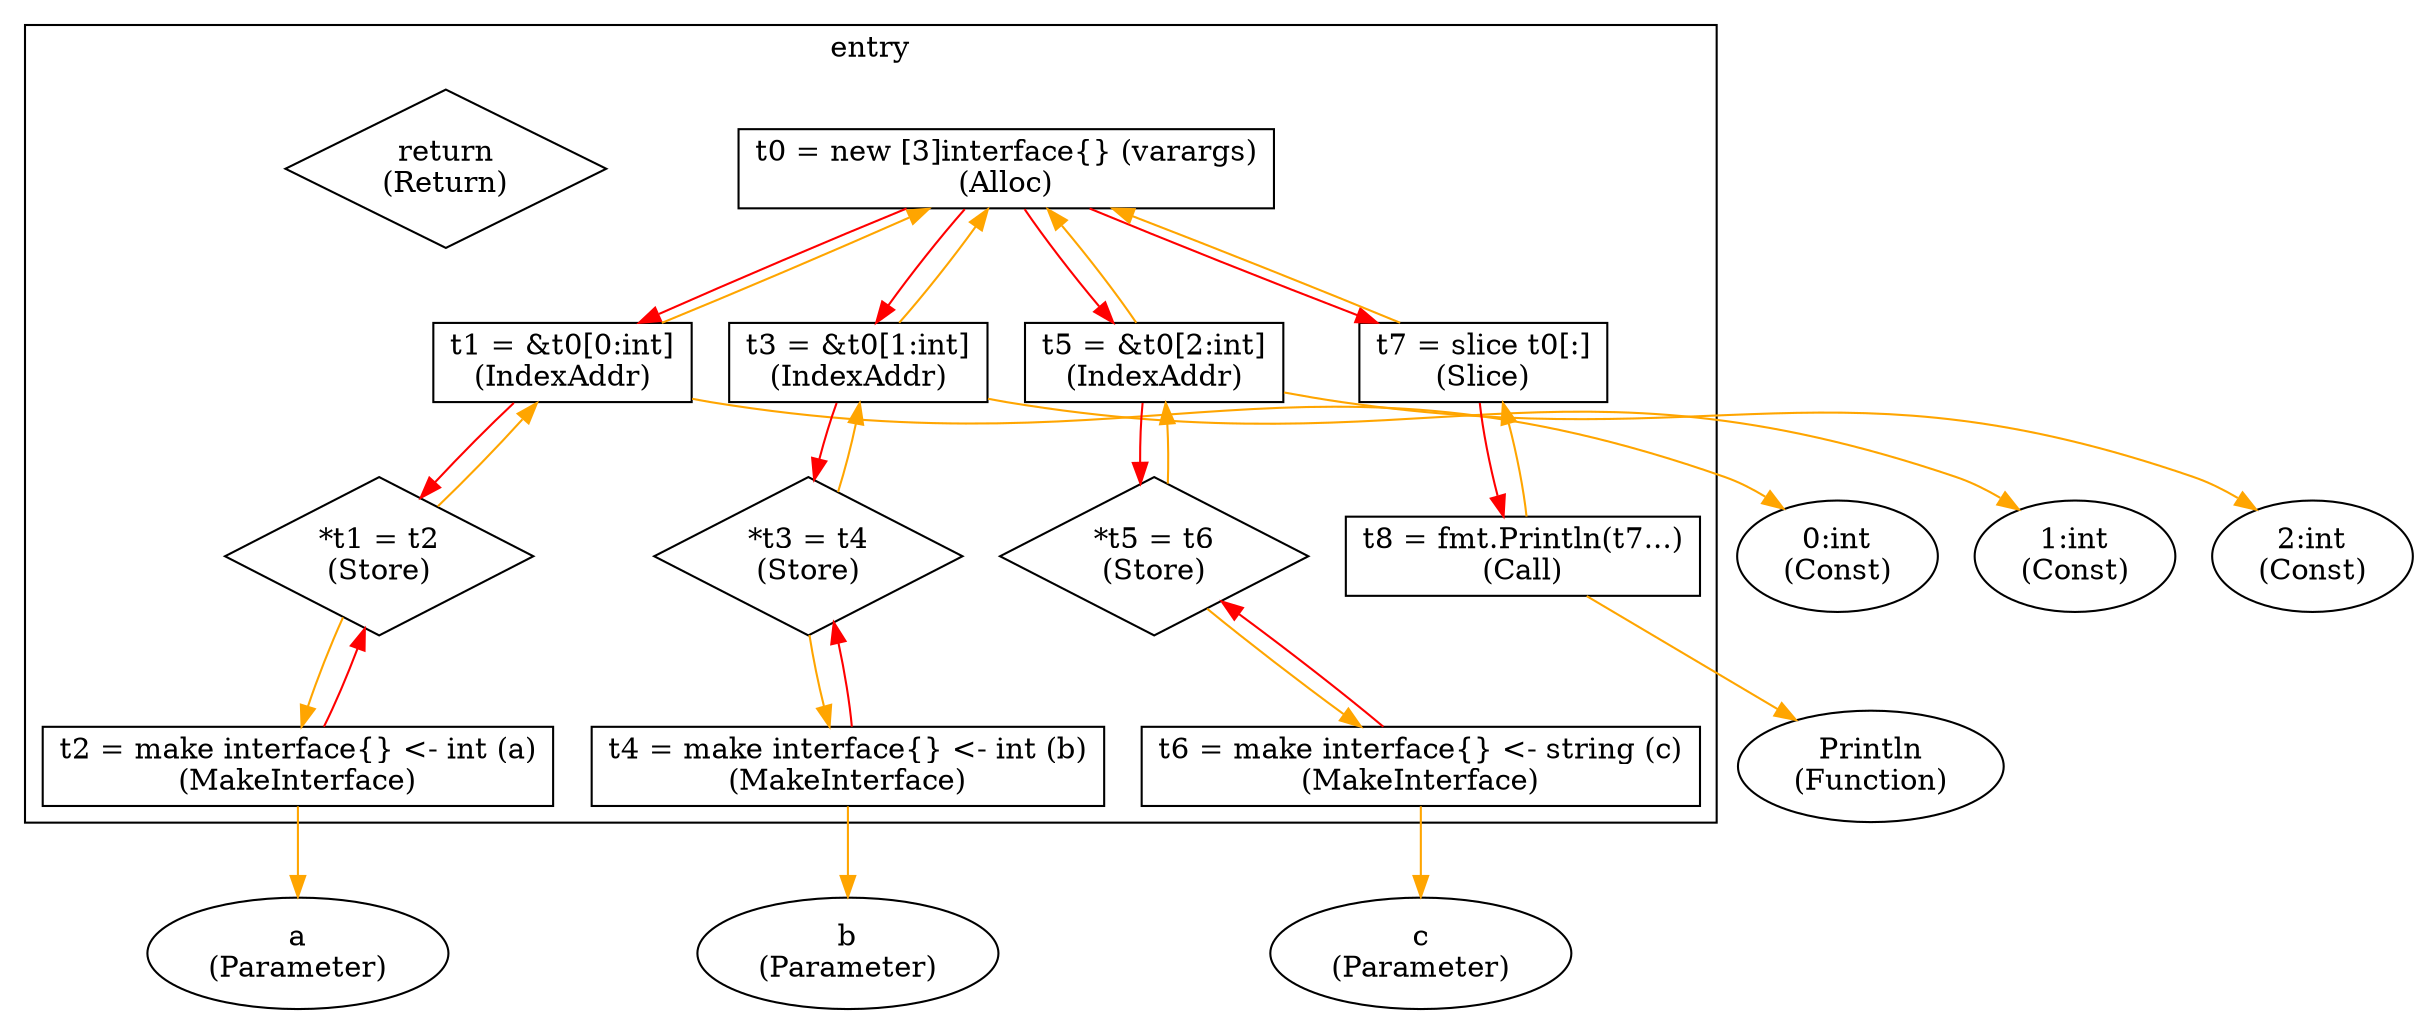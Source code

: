 digraph {
	subgraph cluster_0 {
		color=black;
		label="entry";
		"t0 = new [3]interface{} (varargs)\n(Alloc)" [shape=rectangle];
		"t1 = &t0[0:int]\n(IndexAddr)" [shape=rectangle];
		"t2 = make interface{} <- int (a)\n(MakeInterface)" [shape=rectangle];
		"*t1 = t2\n(Store)" [shape=diamond];
		"t3 = &t0[1:int]\n(IndexAddr)" [shape=rectangle];
		"t4 = make interface{} <- int (b)\n(MakeInterface)" [shape=rectangle];
		"*t3 = t4\n(Store)" [shape=diamond];
		"t5 = &t0[2:int]\n(IndexAddr)" [shape=rectangle];
		"t6 = make interface{} <- string (c)\n(MakeInterface)" [shape=rectangle];
		"*t5 = t6\n(Store)" [shape=diamond];
		"t7 = slice t0[:]\n(Slice)" [shape=rectangle];
		"t8 = fmt.Println(t7...)\n(Call)" [shape=rectangle];
		"return\n(Return)" [shape=diamond];
	}
	"t0 = new [3]interface{} (varargs)\n(Alloc)" -> "t1 = &t0[0:int]\n(IndexAddr)" [color=red];
	"t0 = new [3]interface{} (varargs)\n(Alloc)" -> "t3 = &t0[1:int]\n(IndexAddr)" [color=red];
	"t0 = new [3]interface{} (varargs)\n(Alloc)" -> "t5 = &t0[2:int]\n(IndexAddr)" [color=red];
	"t0 = new [3]interface{} (varargs)\n(Alloc)" -> "t7 = slice t0[:]\n(Slice)" [color=red];
	"t1 = &t0[0:int]\n(IndexAddr)" -> "*t1 = t2\n(Store)" [color=red];
	"t1 = &t0[0:int]\n(IndexAddr)" -> "t0 = new [3]interface{} (varargs)\n(Alloc)" [color=orange];
	"t1 = &t0[0:int]\n(IndexAddr)" -> "0:int\n(Const)" [color=orange];
	"t2 = make interface{} <- int (a)\n(MakeInterface)" -> "*t1 = t2\n(Store)" [color=red];
	"t2 = make interface{} <- int (a)\n(MakeInterface)" -> "a\n(Parameter)" [color=orange];
	"*t1 = t2\n(Store)" -> "t1 = &t0[0:int]\n(IndexAddr)" [color=orange];
	"*t1 = t2\n(Store)" -> "t2 = make interface{} <- int (a)\n(MakeInterface)" [color=orange];
	"t3 = &t0[1:int]\n(IndexAddr)" -> "*t3 = t4\n(Store)" [color=red];
	"t3 = &t0[1:int]\n(IndexAddr)" -> "t0 = new [3]interface{} (varargs)\n(Alloc)" [color=orange];
	"t3 = &t0[1:int]\n(IndexAddr)" -> "1:int\n(Const)" [color=orange];
	"t4 = make interface{} <- int (b)\n(MakeInterface)" -> "*t3 = t4\n(Store)" [color=red];
	"t4 = make interface{} <- int (b)\n(MakeInterface)" -> "b\n(Parameter)" [color=orange];
	"*t3 = t4\n(Store)" -> "t3 = &t0[1:int]\n(IndexAddr)" [color=orange];
	"*t3 = t4\n(Store)" -> "t4 = make interface{} <- int (b)\n(MakeInterface)" [color=orange];
	"t5 = &t0[2:int]\n(IndexAddr)" -> "*t5 = t6\n(Store)" [color=red];
	"t5 = &t0[2:int]\n(IndexAddr)" -> "t0 = new [3]interface{} (varargs)\n(Alloc)" [color=orange];
	"t5 = &t0[2:int]\n(IndexAddr)" -> "2:int\n(Const)" [color=orange];
	"t6 = make interface{} <- string (c)\n(MakeInterface)" -> "*t5 = t6\n(Store)" [color=red];
	"t6 = make interface{} <- string (c)\n(MakeInterface)" -> "c\n(Parameter)" [color=orange];
	"*t5 = t6\n(Store)" -> "t5 = &t0[2:int]\n(IndexAddr)" [color=orange];
	"*t5 = t6\n(Store)" -> "t6 = make interface{} <- string (c)\n(MakeInterface)" [color=orange];
	"t7 = slice t0[:]\n(Slice)" -> "t8 = fmt.Println(t7...)\n(Call)" [color=red];
	"t7 = slice t0[:]\n(Slice)" -> "t0 = new [3]interface{} (varargs)\n(Alloc)" [color=orange];
	"t8 = fmt.Println(t7...)\n(Call)" -> "Println\n(Function)" [color=orange];
	"t8 = fmt.Println(t7...)\n(Call)" -> "t7 = slice t0[:]\n(Slice)" [color=orange];
}
